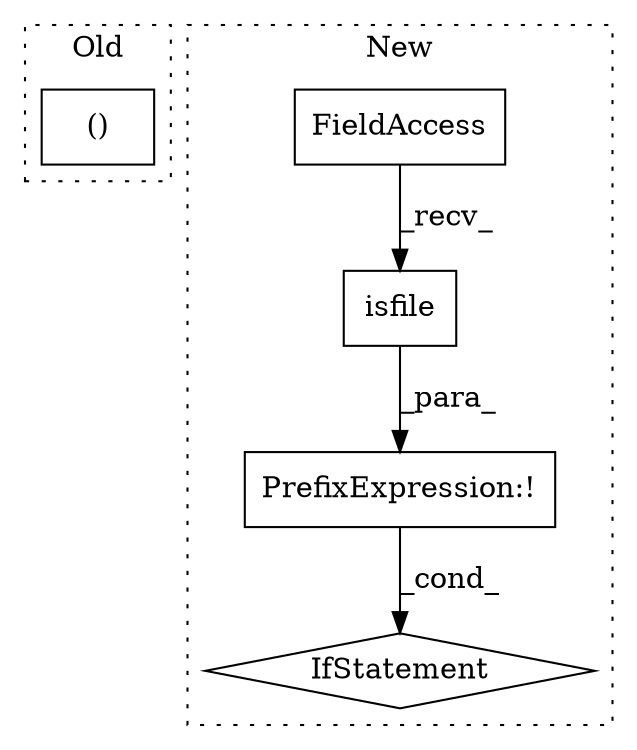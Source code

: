 digraph G {
subgraph cluster0 {
1 [label="()" a="106" s="4414" l="19" shape="box"];
label = "Old";
style="dotted";
}
subgraph cluster1 {
2 [label="isfile" a="32" s="4644,4682" l="7,1" shape="box"];
3 [label="FieldAccess" a="22" s="4636" l="7" shape="box"];
4 [label="IfStatement" a="25" s="4715,4735" l="4,2" shape="diamond"];
5 [label="PrefixExpression:!" a="38" s="4635" l="1" shape="box"];
label = "New";
style="dotted";
}
2 -> 5 [label="_para_"];
3 -> 2 [label="_recv_"];
5 -> 4 [label="_cond_"];
}